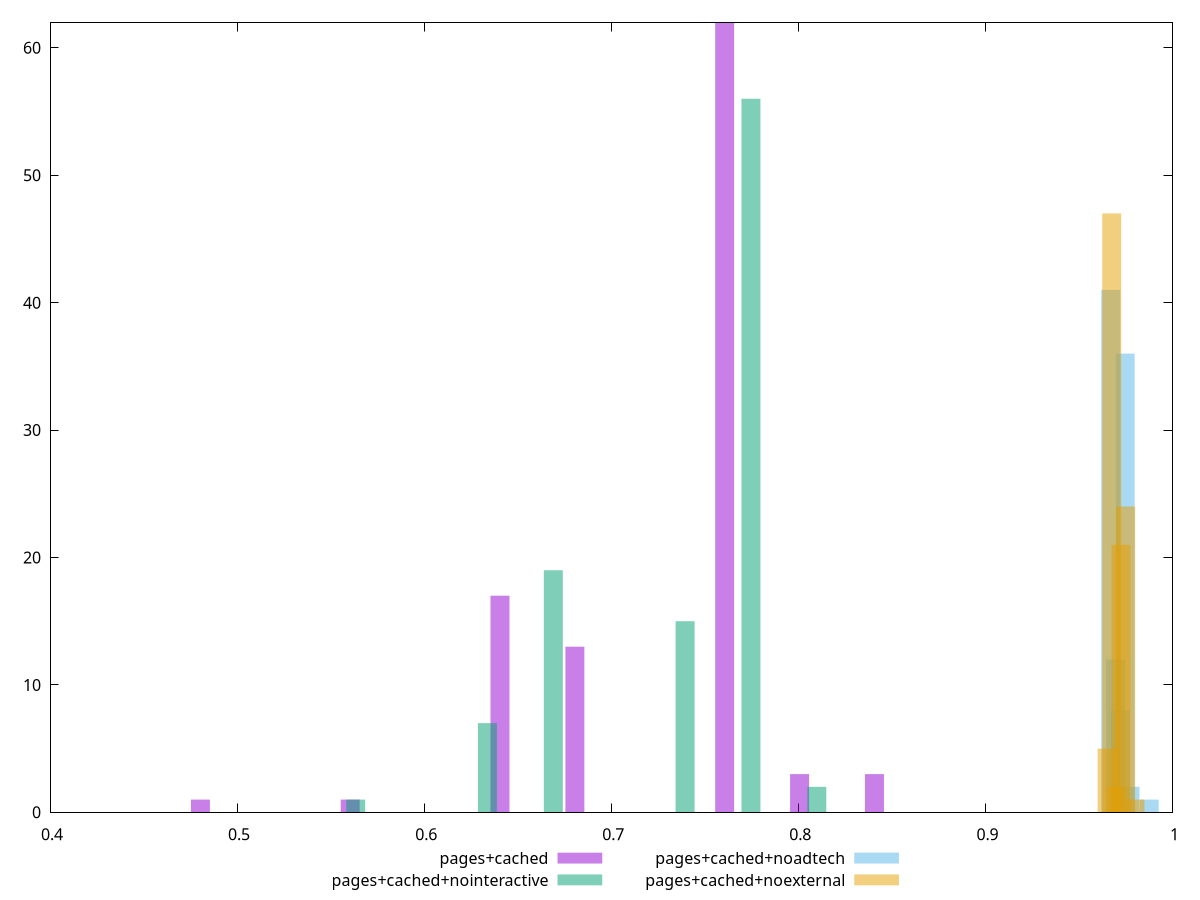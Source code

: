$_pagesCached <<EOF
0.4803968041717539 1
0.6405290722290052 17
0.7606282732719437 62
0.8006613402862566 3
0.6805621392433181 13
0.8406944073005693 3
0.5604629382003796 1
EOF
$_pagesCachedNointeractive <<EOF
0.6690338557880642 19
0.7746707803861796 56
0.6338215475886925 7
0.8098830885855515 2
0.7394584721868078 15
0.5633969311899488 1
EOF
$_pagesCachedNoadtech <<EOF
0.9747039413132779 36
0.9669886066854683 41
0.9721321631040081 8
0.9695603848947382 12
0.9772757195225478 2
0.9875628323596273 1
EOF
$_pagesCachedNoexternal <<EOF
0.9675156744277607 47
0.9724772932709799 21
0.9699964838493703 2
0.9749581026925895 24
0.965034865006151 5
0.9799197215358089 1
EOF
set key outside below
set terminal pngcairo
set output "report_00005_2020-11-02T22-26-11.212Z/speed-index/speed-index_pages+cached_pages+cached+nointeractive_pages+cached+noadtech_pages+cached+noexternal+hist.png"
set boxwidth 0.010143320563757467
set style fill transparent solid 0.5 noborder
set yrange [0:62]
plot $_pagesCached title "pages+cached" with boxes ,$_pagesCachedNointeractive title "pages+cached+nointeractive" with boxes ,$_pagesCachedNoadtech title "pages+cached+noadtech" with boxes ,$_pagesCachedNoexternal title "pages+cached+noexternal" with boxes ,